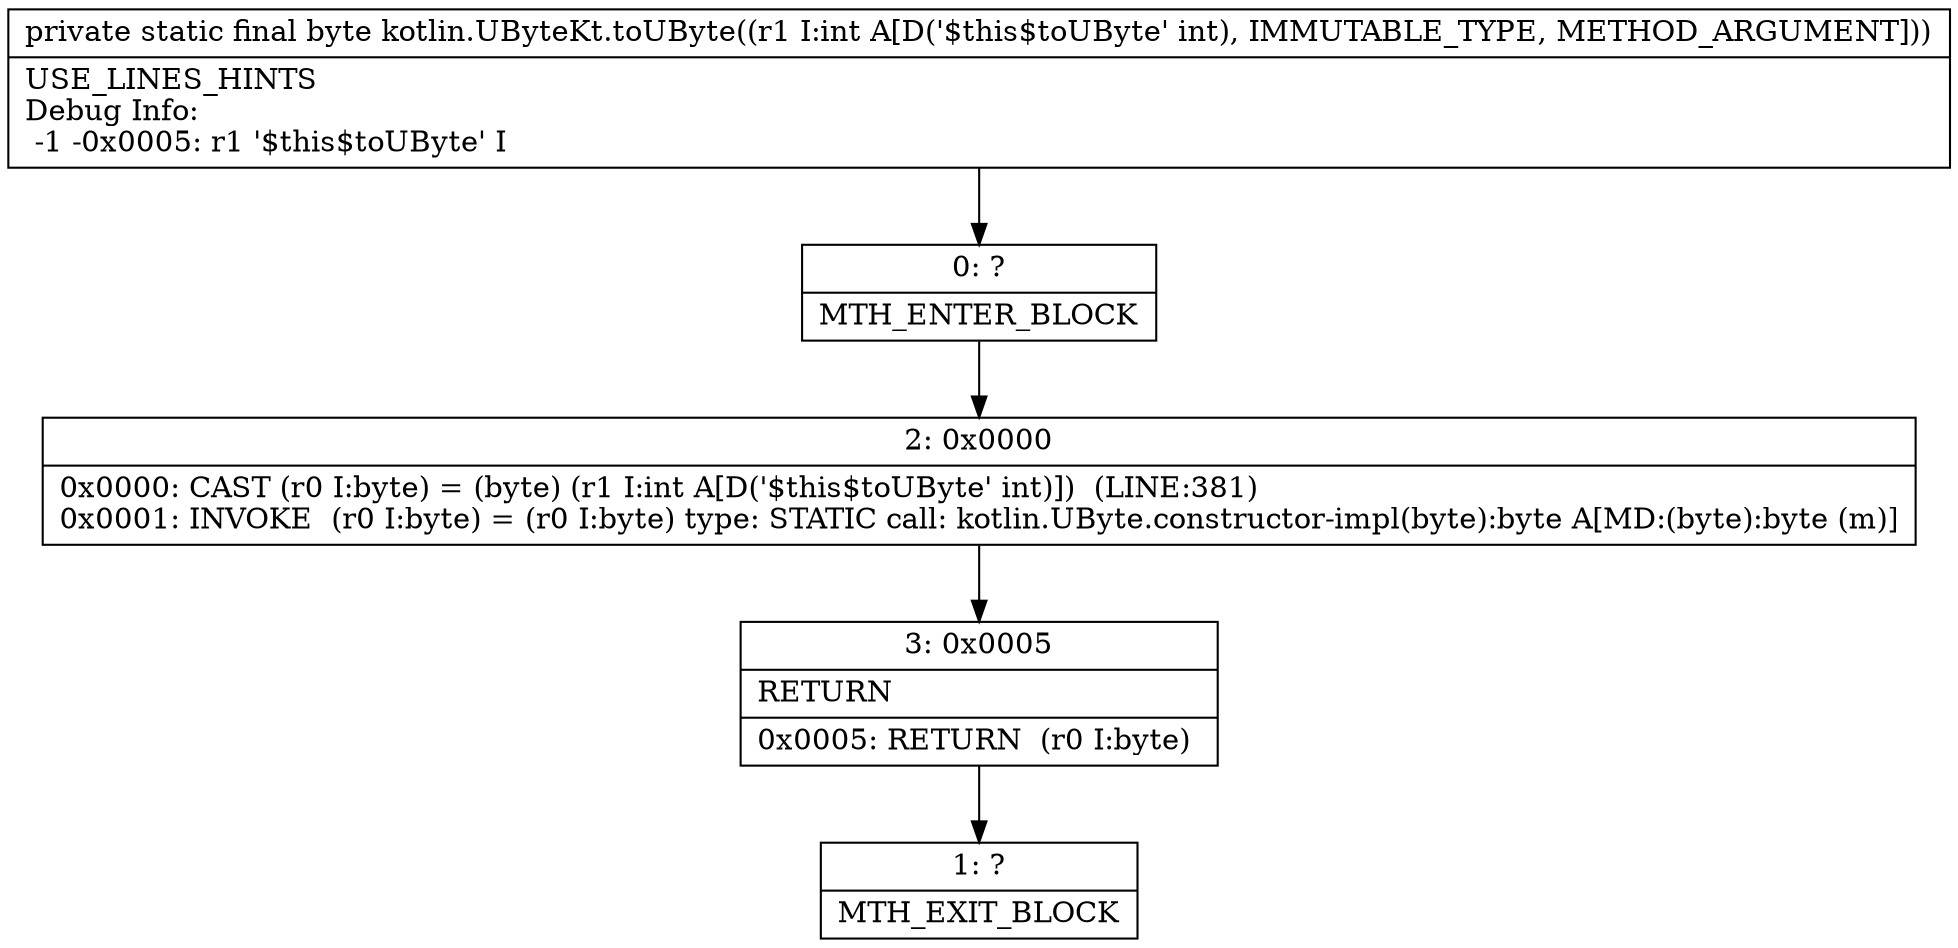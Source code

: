 digraph "CFG forkotlin.UByteKt.toUByte(I)B" {
Node_0 [shape=record,label="{0\:\ ?|MTH_ENTER_BLOCK\l}"];
Node_2 [shape=record,label="{2\:\ 0x0000|0x0000: CAST (r0 I:byte) = (byte) (r1 I:int A[D('$this$toUByte' int)])  (LINE:381)\l0x0001: INVOKE  (r0 I:byte) = (r0 I:byte) type: STATIC call: kotlin.UByte.constructor\-impl(byte):byte A[MD:(byte):byte (m)]\l}"];
Node_3 [shape=record,label="{3\:\ 0x0005|RETURN\l|0x0005: RETURN  (r0 I:byte) \l}"];
Node_1 [shape=record,label="{1\:\ ?|MTH_EXIT_BLOCK\l}"];
MethodNode[shape=record,label="{private static final byte kotlin.UByteKt.toUByte((r1 I:int A[D('$this$toUByte' int), IMMUTABLE_TYPE, METHOD_ARGUMENT]))  | USE_LINES_HINTS\lDebug Info:\l  \-1 \-0x0005: r1 '$this$toUByte' I\l}"];
MethodNode -> Node_0;Node_0 -> Node_2;
Node_2 -> Node_3;
Node_3 -> Node_1;
}

